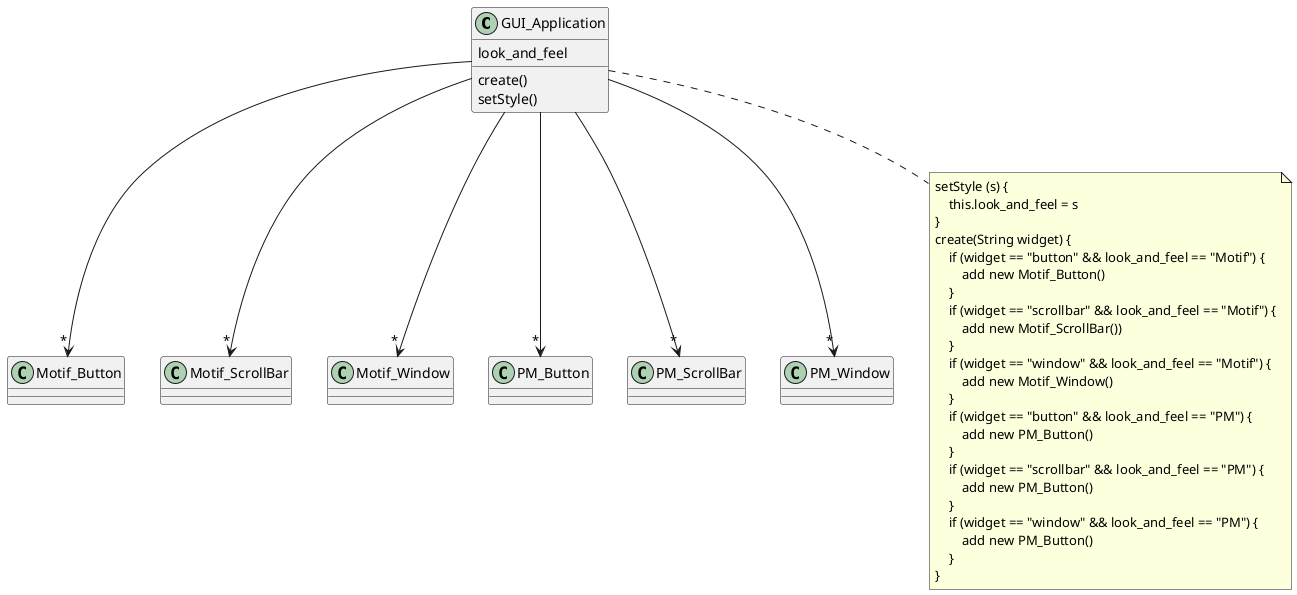 @startuml

class GUI_Application {
    {field} look_and_feel
    {method} create()
    {method} setStyle() 
}

class Motif_Button {

}

class Motif_ScrollBar {
    
}

class Motif_Window {
    
}

class PM_Button {
    
}

class PM_ScrollBar {
    
}

class PM_Window {
    
}

note as N1
setStyle (s) {
    this.look_and_feel = s
}
create(String widget) {
    if (widget == "button" && look_and_feel == "Motif") {
        add new Motif_Button()
    }
    if (widget == "scrollbar" && look_and_feel == "Motif") {
        add new Motif_ScrollBar())
    }
    if (widget == "window" && look_and_feel == "Motif") {
        add new Motif_Window()
    }
    if (widget == "button" && look_and_feel == "PM") {
        add new PM_Button()
    }
    if (widget == "scrollbar" && look_and_feel == "PM") {
        add new PM_Button()
    }
    if (widget == "window" && look_and_feel == "PM") {
        add new PM_Button()
    }
}
endnote

GUI_Application --> "*" Motif_Button
GUI_Application --> "*" Motif_ScrollBar
GUI_Application --> "*" Motif_Window
GUI_Application --> "*" PM_Button
GUI_Application --> "*" PM_ScrollBar
GUI_Application --> "*" PM_Window
GUI_Application .. N1


@enduml